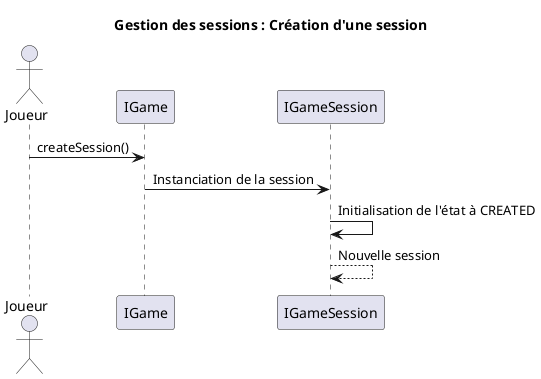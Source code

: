 @startuml

title Gestion des sessions : Création d'une session

actor Joueur
participant IGame
participant IGameSession

Joueur -> IGame : createSession()
IGame -> IGameSession : Instanciation de la session
IGameSession -> IGameSession : Initialisation de l'état à CREATED
return Nouvelle session

@enduml
